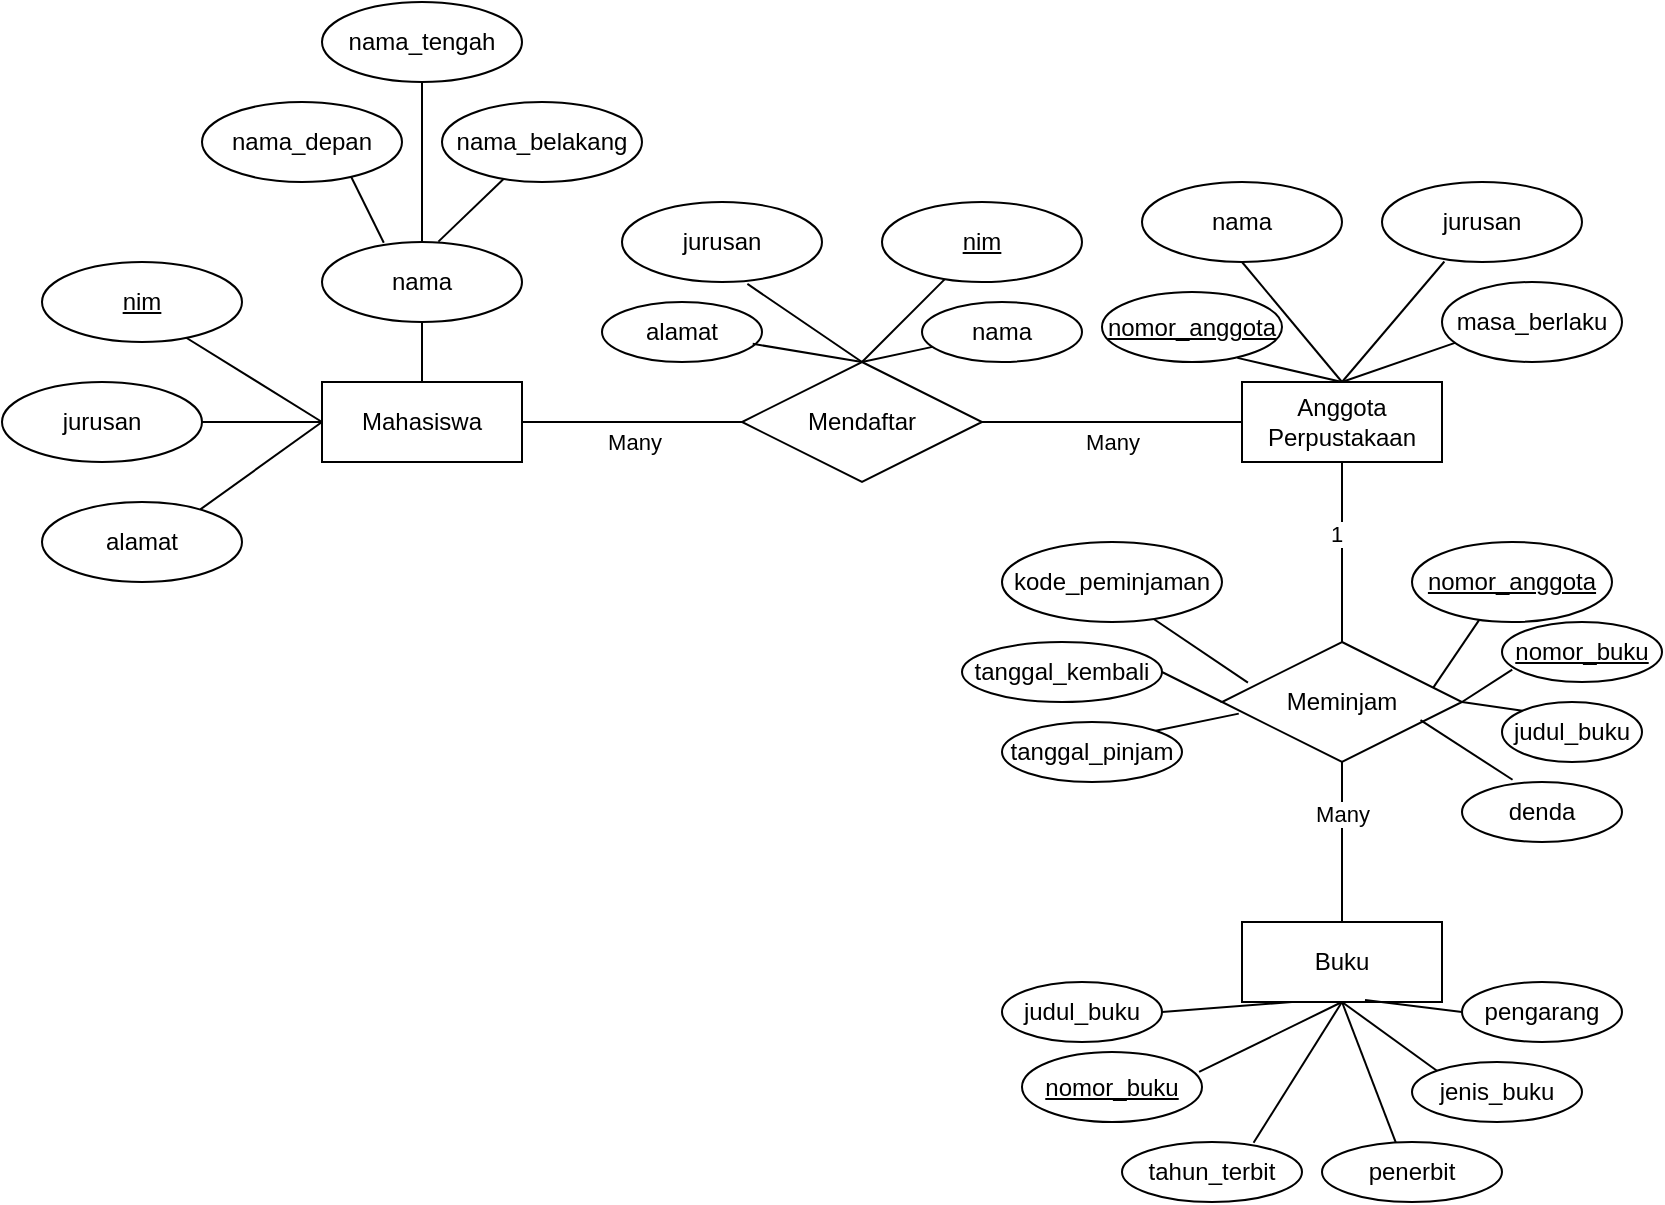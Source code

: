 <mxfile version="24.7.5">
  <diagram id="R2lEEEUBdFMjLlhIrx00" name="Page-1">
    <mxGraphModel dx="2061" dy="798" grid="1" gridSize="10" guides="1" tooltips="1" connect="1" arrows="1" fold="1" page="1" pageScale="1" pageWidth="850" pageHeight="1100" math="0" shadow="0" extFonts="Permanent Marker^https://fonts.googleapis.com/css?family=Permanent+Marker">
      <root>
        <mxCell id="0" />
        <mxCell id="1" parent="0" />
        <mxCell id="eb4vsqnjBC881q3626jS-1" value="Mahasiswa" style="whiteSpace=wrap;html=1;align=center;" vertex="1" parent="1">
          <mxGeometry x="140" y="280" width="100" height="40" as="geometry" />
        </mxCell>
        <mxCell id="eb4vsqnjBC881q3626jS-2" value="Mendaftar" style="shape=rhombus;perimeter=rhombusPerimeter;whiteSpace=wrap;html=1;align=center;" vertex="1" parent="1">
          <mxGeometry x="350" y="270" width="120" height="60" as="geometry" />
        </mxCell>
        <mxCell id="eb4vsqnjBC881q3626jS-3" value="Anggota Perpustakaan" style="whiteSpace=wrap;html=1;align=center;" vertex="1" parent="1">
          <mxGeometry x="600" y="280" width="100" height="40" as="geometry" />
        </mxCell>
        <mxCell id="eb4vsqnjBC881q3626jS-4" value="Meminjam" style="shape=rhombus;perimeter=rhombusPerimeter;whiteSpace=wrap;html=1;align=center;" vertex="1" parent="1">
          <mxGeometry x="590" y="410" width="120" height="60" as="geometry" />
        </mxCell>
        <mxCell id="eb4vsqnjBC881q3626jS-5" value="Buku" style="whiteSpace=wrap;html=1;align=center;" vertex="1" parent="1">
          <mxGeometry x="600" y="550" width="100" height="40" as="geometry" />
        </mxCell>
        <mxCell id="eb4vsqnjBC881q3626jS-9" value="" style="endArrow=none;html=1;rounded=0;entryX=0;entryY=0.5;entryDx=0;entryDy=0;exitX=1;exitY=0.5;exitDx=0;exitDy=0;" edge="1" parent="1" source="eb4vsqnjBC881q3626jS-1" target="eb4vsqnjBC881q3626jS-2">
          <mxGeometry relative="1" as="geometry">
            <mxPoint x="250" y="240" as="sourcePoint" />
            <mxPoint x="270" y="238" as="targetPoint" />
          </mxGeometry>
        </mxCell>
        <mxCell id="eb4vsqnjBC881q3626jS-90" value="Many" style="edgeLabel;html=1;align=center;verticalAlign=middle;resizable=0;points=[];" vertex="1" connectable="0" parent="eb4vsqnjBC881q3626jS-9">
          <mxGeometry x="0.006" y="-1" relative="1" as="geometry">
            <mxPoint y="9" as="offset" />
          </mxGeometry>
        </mxCell>
        <mxCell id="eb4vsqnjBC881q3626jS-10" value="" style="endArrow=none;html=1;rounded=0;exitX=1;exitY=0.5;exitDx=0;exitDy=0;entryX=0;entryY=0.5;entryDx=0;entryDy=0;" edge="1" parent="1" source="eb4vsqnjBC881q3626jS-2" target="eb4vsqnjBC881q3626jS-3">
          <mxGeometry relative="1" as="geometry">
            <mxPoint x="425" y="239.29" as="sourcePoint" />
            <mxPoint x="540" y="240" as="targetPoint" />
          </mxGeometry>
        </mxCell>
        <mxCell id="eb4vsqnjBC881q3626jS-91" value="Many" style="edgeLabel;html=1;align=center;verticalAlign=middle;resizable=0;points=[];" vertex="1" connectable="0" parent="eb4vsqnjBC881q3626jS-10">
          <mxGeometry x="-0.034" relative="1" as="geometry">
            <mxPoint x="2" y="10" as="offset" />
          </mxGeometry>
        </mxCell>
        <mxCell id="eb4vsqnjBC881q3626jS-11" value="" style="endArrow=none;html=1;rounded=0;exitX=0.5;exitY=1;exitDx=0;exitDy=0;entryX=0.5;entryY=0;entryDx=0;entryDy=0;" edge="1" parent="1" source="eb4vsqnjBC881q3626jS-3" target="eb4vsqnjBC881q3626jS-4">
          <mxGeometry relative="1" as="geometry">
            <mxPoint x="599.58" y="270" as="sourcePoint" />
            <mxPoint x="599.29" y="350" as="targetPoint" />
          </mxGeometry>
        </mxCell>
        <mxCell id="eb4vsqnjBC881q3626jS-92" value="1" style="edgeLabel;html=1;align=center;verticalAlign=middle;resizable=0;points=[];" vertex="1" connectable="0" parent="eb4vsqnjBC881q3626jS-11">
          <mxGeometry x="-0.2" y="-3" relative="1" as="geometry">
            <mxPoint as="offset" />
          </mxGeometry>
        </mxCell>
        <mxCell id="eb4vsqnjBC881q3626jS-18" value="nama" style="ellipse;whiteSpace=wrap;html=1;align=center;" vertex="1" parent="1">
          <mxGeometry x="140.0" y="210.0" width="100" height="40" as="geometry" />
        </mxCell>
        <mxCell id="eb4vsqnjBC881q3626jS-19" value="" style="endArrow=none;html=1;rounded=0;exitX=0.582;exitY=-0.005;exitDx=0;exitDy=0;exitPerimeter=0;" edge="1" parent="1" source="eb4vsqnjBC881q3626jS-18" target="eb4vsqnjBC881q3626jS-20">
          <mxGeometry relative="1" as="geometry">
            <mxPoint x="200" y="80" as="sourcePoint" />
            <mxPoint x="230" y="60" as="targetPoint" />
          </mxGeometry>
        </mxCell>
        <mxCell id="eb4vsqnjBC881q3626jS-20" value="nama_belakang" style="ellipse;whiteSpace=wrap;html=1;align=center;" vertex="1" parent="1">
          <mxGeometry x="200" y="140" width="100" height="40" as="geometry" />
        </mxCell>
        <mxCell id="eb4vsqnjBC881q3626jS-21" value="" style="endArrow=none;html=1;rounded=0;entryX=0.737;entryY=0.89;entryDx=0;entryDy=0;entryPerimeter=0;exitX=0.309;exitY=0.009;exitDx=0;exitDy=0;exitPerimeter=0;" edge="1" parent="1" source="eb4vsqnjBC881q3626jS-18" target="eb4vsqnjBC881q3626jS-22">
          <mxGeometry relative="1" as="geometry">
            <mxPoint x="170" y="81" as="sourcePoint" />
            <mxPoint x="150" y="70" as="targetPoint" />
          </mxGeometry>
        </mxCell>
        <mxCell id="eb4vsqnjBC881q3626jS-22" value="nama_depan" style="ellipse;whiteSpace=wrap;html=1;align=center;" vertex="1" parent="1">
          <mxGeometry x="80.0" y="140" width="100" height="40" as="geometry" />
        </mxCell>
        <mxCell id="eb4vsqnjBC881q3626jS-27" value="" style="endArrow=none;html=1;rounded=0;entryX=0.5;entryY=1;entryDx=0;entryDy=0;exitX=0.5;exitY=0;exitDx=0;exitDy=0;" edge="1" parent="1" source="eb4vsqnjBC881q3626jS-1" target="eb4vsqnjBC881q3626jS-18">
          <mxGeometry relative="1" as="geometry">
            <mxPoint x="190" y="200" as="sourcePoint" />
            <mxPoint x="189" y="180" as="targetPoint" />
          </mxGeometry>
        </mxCell>
        <mxCell id="eb4vsqnjBC881q3626jS-29" value="" style="endArrow=none;html=1;rounded=0;exitX=0.5;exitY=0;exitDx=0;exitDy=0;entryX=0.5;entryY=1;entryDx=0;entryDy=0;" edge="1" parent="1" source="eb4vsqnjBC881q3626jS-18" target="eb4vsqnjBC881q3626jS-30">
          <mxGeometry relative="1" as="geometry">
            <mxPoint x="190" y="120" as="sourcePoint" />
            <mxPoint x="190" y="80" as="targetPoint" />
          </mxGeometry>
        </mxCell>
        <mxCell id="eb4vsqnjBC881q3626jS-30" value="nama_tengah" style="ellipse;whiteSpace=wrap;html=1;align=center;" vertex="1" parent="1">
          <mxGeometry x="140" y="90" width="100" height="40" as="geometry" />
        </mxCell>
        <mxCell id="eb4vsqnjBC881q3626jS-31" value="" style="endArrow=none;html=1;rounded=0;exitX=0;exitY=0.5;exitDx=0;exitDy=0;entryX=1;entryY=0.5;entryDx=0;entryDy=0;" edge="1" parent="1" source="eb4vsqnjBC881q3626jS-1" target="eb4vsqnjBC881q3626jS-32">
          <mxGeometry relative="1" as="geometry">
            <mxPoint x="80" y="299.47" as="sourcePoint" />
            <mxPoint x="80" y="300" as="targetPoint" />
          </mxGeometry>
        </mxCell>
        <mxCell id="eb4vsqnjBC881q3626jS-32" value="jurusan" style="ellipse;whiteSpace=wrap;html=1;align=center;" vertex="1" parent="1">
          <mxGeometry x="-20" y="280" width="100" height="40" as="geometry" />
        </mxCell>
        <mxCell id="eb4vsqnjBC881q3626jS-34" value="" style="endArrow=none;html=1;rounded=0;entryX=0;entryY=0.5;entryDx=0;entryDy=0;exitX=0.691;exitY=0.9;exitDx=0;exitDy=0;exitPerimeter=0;" edge="1" parent="1" source="eb4vsqnjBC881q3626jS-35" target="eb4vsqnjBC881q3626jS-1">
          <mxGeometry relative="1" as="geometry">
            <mxPoint x="90" y="270" as="sourcePoint" />
            <mxPoint x="280" y="270" as="targetPoint" />
          </mxGeometry>
        </mxCell>
        <mxCell id="eb4vsqnjBC881q3626jS-35" value="nim" style="ellipse;whiteSpace=wrap;html=1;align=center;fontStyle=4;" vertex="1" parent="1">
          <mxGeometry y="220" width="100" height="40" as="geometry" />
        </mxCell>
        <mxCell id="eb4vsqnjBC881q3626jS-36" value="" style="endArrow=none;html=1;rounded=0;entryX=0;entryY=0.5;entryDx=0;entryDy=0;exitX=0.792;exitY=0.092;exitDx=0;exitDy=0;exitPerimeter=0;" edge="1" parent="1" source="eb4vsqnjBC881q3626jS-37" target="eb4vsqnjBC881q3626jS-1">
          <mxGeometry relative="1" as="geometry">
            <mxPoint x="80" y="340" as="sourcePoint" />
            <mxPoint x="240" y="320" as="targetPoint" />
          </mxGeometry>
        </mxCell>
        <mxCell id="eb4vsqnjBC881q3626jS-37" value="alamat" style="ellipse;whiteSpace=wrap;html=1;align=center;" vertex="1" parent="1">
          <mxGeometry y="340" width="100" height="40" as="geometry" />
        </mxCell>
        <mxCell id="eb4vsqnjBC881q3626jS-38" value="" style="endArrow=none;html=1;rounded=0;exitX=0.5;exitY=0;exitDx=0;exitDy=0;" edge="1" parent="1" source="eb4vsqnjBC881q3626jS-2" target="eb4vsqnjBC881q3626jS-39">
          <mxGeometry relative="1" as="geometry">
            <mxPoint x="320" y="230" as="sourcePoint" />
            <mxPoint x="460" y="220" as="targetPoint" />
          </mxGeometry>
        </mxCell>
        <mxCell id="eb4vsqnjBC881q3626jS-39" value="nim" style="ellipse;whiteSpace=wrap;html=1;align=center;fontStyle=4;" vertex="1" parent="1">
          <mxGeometry x="420" y="190.0" width="100" height="40" as="geometry" />
        </mxCell>
        <mxCell id="eb4vsqnjBC881q3626jS-40" value="" style="endArrow=none;html=1;rounded=0;entryX=0.5;entryY=0;entryDx=0;entryDy=0;exitX=0.627;exitY=1.024;exitDx=0;exitDy=0;exitPerimeter=0;" edge="1" parent="1" source="eb4vsqnjBC881q3626jS-41" target="eb4vsqnjBC881q3626jS-2">
          <mxGeometry relative="1" as="geometry">
            <mxPoint x="340" y="230" as="sourcePoint" />
            <mxPoint x="480" y="230" as="targetPoint" />
          </mxGeometry>
        </mxCell>
        <mxCell id="eb4vsqnjBC881q3626jS-41" value="jurusan" style="ellipse;whiteSpace=wrap;html=1;align=center;" vertex="1" parent="1">
          <mxGeometry x="290" y="190" width="100" height="40" as="geometry" />
        </mxCell>
        <mxCell id="eb4vsqnjBC881q3626jS-42" value="" style="endArrow=none;html=1;rounded=0;exitX=0.5;exitY=0;exitDx=0;exitDy=0;" edge="1" parent="1" source="eb4vsqnjBC881q3626jS-2" target="eb4vsqnjBC881q3626jS-43">
          <mxGeometry relative="1" as="geometry">
            <mxPoint x="320" y="230" as="sourcePoint" />
            <mxPoint x="450" y="260" as="targetPoint" />
          </mxGeometry>
        </mxCell>
        <mxCell id="eb4vsqnjBC881q3626jS-43" value="nama" style="ellipse;whiteSpace=wrap;html=1;align=center;" vertex="1" parent="1">
          <mxGeometry x="440" y="240" width="80" height="30" as="geometry" />
        </mxCell>
        <mxCell id="eb4vsqnjBC881q3626jS-48" value="alamat" style="ellipse;whiteSpace=wrap;html=1;align=center;" vertex="1" parent="1">
          <mxGeometry x="280" y="240" width="80" height="30" as="geometry" />
        </mxCell>
        <mxCell id="eb4vsqnjBC881q3626jS-49" value="" style="endArrow=none;html=1;rounded=0;exitX=0.942;exitY=0.697;exitDx=0;exitDy=0;exitPerimeter=0;entryX=0.5;entryY=0;entryDx=0;entryDy=0;" edge="1" parent="1" source="eb4vsqnjBC881q3626jS-48" target="eb4vsqnjBC881q3626jS-2">
          <mxGeometry relative="1" as="geometry">
            <mxPoint x="360" y="260" as="sourcePoint" />
            <mxPoint x="410" y="270" as="targetPoint" />
          </mxGeometry>
        </mxCell>
        <mxCell id="eb4vsqnjBC881q3626jS-51" value="" style="endArrow=none;html=1;rounded=0;entryX=0.5;entryY=0;entryDx=0;entryDy=0;exitX=0.312;exitY=0.994;exitDx=0;exitDy=0;exitPerimeter=0;" edge="1" parent="1" source="eb4vsqnjBC881q3626jS-52" target="eb4vsqnjBC881q3626jS-3">
          <mxGeometry relative="1" as="geometry">
            <mxPoint x="680" y="220" as="sourcePoint" />
            <mxPoint x="740" y="210" as="targetPoint" />
          </mxGeometry>
        </mxCell>
        <mxCell id="eb4vsqnjBC881q3626jS-52" value="jurusan" style="ellipse;whiteSpace=wrap;html=1;align=center;" vertex="1" parent="1">
          <mxGeometry x="670" y="180" width="100" height="40" as="geometry" />
        </mxCell>
        <mxCell id="eb4vsqnjBC881q3626jS-53" value="" style="endArrow=none;html=1;rounded=0;entryX=0.5;entryY=0;entryDx=0;entryDy=0;exitX=0.5;exitY=1;exitDx=0;exitDy=0;" edge="1" parent="1" source="eb4vsqnjBC881q3626jS-54" target="eb4vsqnjBC881q3626jS-3">
          <mxGeometry relative="1" as="geometry">
            <mxPoint x="580" y="210" as="sourcePoint" />
            <mxPoint x="740" y="210" as="targetPoint" />
          </mxGeometry>
        </mxCell>
        <mxCell id="eb4vsqnjBC881q3626jS-54" value="nama" style="ellipse;whiteSpace=wrap;html=1;align=center;" vertex="1" parent="1">
          <mxGeometry x="550" y="180" width="100" height="40" as="geometry" />
        </mxCell>
        <mxCell id="eb4vsqnjBC881q3626jS-56" value="" style="endArrow=none;html=1;rounded=0;exitX=0.5;exitY=0;exitDx=0;exitDy=0;entryX=0.076;entryY=0.758;entryDx=0;entryDy=0;entryPerimeter=0;" edge="1" parent="1" source="eb4vsqnjBC881q3626jS-3" target="eb4vsqnjBC881q3626jS-57">
          <mxGeometry relative="1" as="geometry">
            <mxPoint x="650" y="279.13" as="sourcePoint" />
            <mxPoint x="710" y="260" as="targetPoint" />
          </mxGeometry>
        </mxCell>
        <mxCell id="eb4vsqnjBC881q3626jS-57" value="masa_berlaku" style="ellipse;whiteSpace=wrap;html=1;align=center;" vertex="1" parent="1">
          <mxGeometry x="700" y="230" width="90" height="40" as="geometry" />
        </mxCell>
        <mxCell id="eb4vsqnjBC881q3626jS-58" value="" style="endArrow=none;html=1;rounded=0;entryX=0.5;entryY=0;entryDx=0;entryDy=0;exitX=0.752;exitY=0.941;exitDx=0;exitDy=0;exitPerimeter=0;" edge="1" parent="1" source="eb4vsqnjBC881q3626jS-60" target="eb4vsqnjBC881q3626jS-3">
          <mxGeometry relative="1" as="geometry">
            <mxPoint x="589.672" y="264.186" as="sourcePoint" />
            <mxPoint x="740" y="210" as="targetPoint" />
          </mxGeometry>
        </mxCell>
        <mxCell id="eb4vsqnjBC881q3626jS-60" value="nomor_anggota" style="ellipse;whiteSpace=wrap;html=1;align=center;fontStyle=4;" vertex="1" parent="1">
          <mxGeometry x="530" y="235" width="90" height="35" as="geometry" />
        </mxCell>
        <mxCell id="eb4vsqnjBC881q3626jS-61" value="" style="endArrow=none;html=1;rounded=0;exitX=0.881;exitY=0.378;exitDx=0;exitDy=0;exitPerimeter=0;entryX=0.348;entryY=0.929;entryDx=0;entryDy=0;entryPerimeter=0;" edge="1" parent="1" source="eb4vsqnjBC881q3626jS-4" target="eb4vsqnjBC881q3626jS-62">
          <mxGeometry relative="1" as="geometry">
            <mxPoint x="580" y="390" as="sourcePoint" />
            <mxPoint x="730" y="390" as="targetPoint" />
          </mxGeometry>
        </mxCell>
        <mxCell id="eb4vsqnjBC881q3626jS-62" value="nomor_anggota" style="ellipse;whiteSpace=wrap;html=1;align=center;fontStyle=4;" vertex="1" parent="1">
          <mxGeometry x="685" y="360" width="100" height="40" as="geometry" />
        </mxCell>
        <mxCell id="eb4vsqnjBC881q3626jS-64" value="" style="endArrow=none;html=1;rounded=0;exitX=1;exitY=0.5;exitDx=0;exitDy=0;entryX=0.064;entryY=0.794;entryDx=0;entryDy=0;entryPerimeter=0;" edge="1" parent="1" source="eb4vsqnjBC881q3626jS-4" target="eb4vsqnjBC881q3626jS-65">
          <mxGeometry relative="1" as="geometry">
            <mxPoint x="580" y="390" as="sourcePoint" />
            <mxPoint x="750" y="420" as="targetPoint" />
          </mxGeometry>
        </mxCell>
        <mxCell id="eb4vsqnjBC881q3626jS-65" value="nomor_buku" style="ellipse;whiteSpace=wrap;html=1;align=center;fontStyle=4;" vertex="1" parent="1">
          <mxGeometry x="730" y="400" width="80" height="30" as="geometry" />
        </mxCell>
        <mxCell id="eb4vsqnjBC881q3626jS-66" value="" style="endArrow=none;html=1;rounded=0;exitX=1;exitY=0.5;exitDx=0;exitDy=0;entryX=0;entryY=0;entryDx=0;entryDy=0;" edge="1" parent="1" source="eb4vsqnjBC881q3626jS-4" target="eb4vsqnjBC881q3626jS-67">
          <mxGeometry relative="1" as="geometry">
            <mxPoint x="580" y="390" as="sourcePoint" />
            <mxPoint x="740" y="450" as="targetPoint" />
          </mxGeometry>
        </mxCell>
        <mxCell id="eb4vsqnjBC881q3626jS-67" value="judul_buku" style="ellipse;whiteSpace=wrap;html=1;align=center;" vertex="1" parent="1">
          <mxGeometry x="730" y="440" width="70" height="30" as="geometry" />
        </mxCell>
        <mxCell id="eb4vsqnjBC881q3626jS-68" value="" style="endArrow=none;html=1;rounded=0;exitX=0.827;exitY=0.651;exitDx=0;exitDy=0;exitPerimeter=0;entryX=0.316;entryY=-0.037;entryDx=0;entryDy=0;entryPerimeter=0;" edge="1" parent="1" source="eb4vsqnjBC881q3626jS-4" target="eb4vsqnjBC881q3626jS-69">
          <mxGeometry relative="1" as="geometry">
            <mxPoint x="580" y="390" as="sourcePoint" />
            <mxPoint x="730" y="480" as="targetPoint" />
          </mxGeometry>
        </mxCell>
        <mxCell id="eb4vsqnjBC881q3626jS-69" value="denda" style="ellipse;whiteSpace=wrap;html=1;align=center;" vertex="1" parent="1">
          <mxGeometry x="710" y="480" width="80" height="30" as="geometry" />
        </mxCell>
        <mxCell id="eb4vsqnjBC881q3626jS-70" value="" style="endArrow=none;html=1;rounded=0;entryX=0.108;entryY=0.339;entryDx=0;entryDy=0;entryPerimeter=0;exitX=0.681;exitY=0.947;exitDx=0;exitDy=0;exitPerimeter=0;" edge="1" parent="1" source="eb4vsqnjBC881q3626jS-71" target="eb4vsqnjBC881q3626jS-4">
          <mxGeometry relative="1" as="geometry">
            <mxPoint x="570" y="390" as="sourcePoint" />
            <mxPoint x="740" y="450" as="targetPoint" />
          </mxGeometry>
        </mxCell>
        <mxCell id="eb4vsqnjBC881q3626jS-71" value="kode_peminjaman" style="ellipse;whiteSpace=wrap;html=1;align=center;" vertex="1" parent="1">
          <mxGeometry x="480" y="360" width="110" height="40" as="geometry" />
        </mxCell>
        <mxCell id="eb4vsqnjBC881q3626jS-72" value="" style="endArrow=none;html=1;rounded=0;entryX=0;entryY=0.5;entryDx=0;entryDy=0;exitX=1;exitY=0.5;exitDx=0;exitDy=0;" edge="1" parent="1" source="eb4vsqnjBC881q3626jS-73" target="eb4vsqnjBC881q3626jS-4">
          <mxGeometry relative="1" as="geometry">
            <mxPoint x="560" y="420" as="sourcePoint" />
            <mxPoint x="740" y="450" as="targetPoint" />
          </mxGeometry>
        </mxCell>
        <mxCell id="eb4vsqnjBC881q3626jS-73" value="tanggal_kembali" style="ellipse;whiteSpace=wrap;html=1;align=center;" vertex="1" parent="1">
          <mxGeometry x="460" y="410" width="100" height="30" as="geometry" />
        </mxCell>
        <mxCell id="eb4vsqnjBC881q3626jS-76" value="" style="endArrow=none;html=1;rounded=0;entryX=0.07;entryY=0.597;entryDx=0;entryDy=0;entryPerimeter=0;exitX=1;exitY=0;exitDx=0;exitDy=0;" edge="1" parent="1" source="eb4vsqnjBC881q3626jS-77" target="eb4vsqnjBC881q3626jS-4">
          <mxGeometry relative="1" as="geometry">
            <mxPoint x="570" y="460" as="sourcePoint" />
            <mxPoint x="740" y="450" as="targetPoint" />
          </mxGeometry>
        </mxCell>
        <mxCell id="eb4vsqnjBC881q3626jS-77" value="tanggal_pinjam" style="ellipse;whiteSpace=wrap;html=1;align=center;" vertex="1" parent="1">
          <mxGeometry x="480" y="450" width="90" height="30" as="geometry" />
        </mxCell>
        <mxCell id="eb4vsqnjBC881q3626jS-78" value="" style="endArrow=none;html=1;rounded=0;exitX=0.615;exitY=0.976;exitDx=0;exitDy=0;exitPerimeter=0;entryX=0;entryY=0.5;entryDx=0;entryDy=0;" edge="1" parent="1" source="eb4vsqnjBC881q3626jS-5" target="eb4vsqnjBC881q3626jS-79">
          <mxGeometry relative="1" as="geometry">
            <mxPoint x="640" y="610" as="sourcePoint" />
            <mxPoint x="710" y="600" as="targetPoint" />
          </mxGeometry>
        </mxCell>
        <mxCell id="eb4vsqnjBC881q3626jS-79" value="pengarang" style="ellipse;whiteSpace=wrap;html=1;align=center;" vertex="1" parent="1">
          <mxGeometry x="710" y="580" width="80" height="30" as="geometry" />
        </mxCell>
        <mxCell id="eb4vsqnjBC881q3626jS-80" value="" style="endArrow=none;html=1;rounded=0;exitX=0.5;exitY=1;exitDx=0;exitDy=0;entryX=0;entryY=0;entryDx=0;entryDy=0;" edge="1" parent="1" source="eb4vsqnjBC881q3626jS-5" target="eb4vsqnjBC881q3626jS-81">
          <mxGeometry relative="1" as="geometry">
            <mxPoint x="650.0" y="590" as="sourcePoint" />
            <mxPoint x="695.175" y="620.14" as="targetPoint" />
          </mxGeometry>
        </mxCell>
        <mxCell id="eb4vsqnjBC881q3626jS-81" value="jenis_buku" style="ellipse;whiteSpace=wrap;html=1;align=center;" vertex="1" parent="1">
          <mxGeometry x="685" y="620" width="85" height="30" as="geometry" />
        </mxCell>
        <mxCell id="eb4vsqnjBC881q3626jS-82" value="" style="endArrow=none;html=1;rounded=0;entryX=0.413;entryY=0.03;entryDx=0;entryDy=0;entryPerimeter=0;exitX=0.5;exitY=1;exitDx=0;exitDy=0;" edge="1" parent="1" source="eb4vsqnjBC881q3626jS-5" target="eb4vsqnjBC881q3626jS-83">
          <mxGeometry relative="1" as="geometry">
            <mxPoint x="660" y="600" as="sourcePoint" />
            <mxPoint x="690" y="670" as="targetPoint" />
          </mxGeometry>
        </mxCell>
        <mxCell id="eb4vsqnjBC881q3626jS-83" value="penerbit" style="ellipse;whiteSpace=wrap;html=1;align=center;" vertex="1" parent="1">
          <mxGeometry x="640" y="660" width="90" height="30" as="geometry" />
        </mxCell>
        <mxCell id="eb4vsqnjBC881q3626jS-84" value="" style="endArrow=none;html=1;rounded=0;entryX=0.5;entryY=1;entryDx=0;entryDy=0;exitX=0.731;exitY=0.011;exitDx=0;exitDy=0;exitPerimeter=0;" edge="1" parent="1" source="eb4vsqnjBC881q3626jS-85" target="eb4vsqnjBC881q3626jS-5">
          <mxGeometry relative="1" as="geometry">
            <mxPoint x="600" y="670" as="sourcePoint" />
            <mxPoint x="740" y="570" as="targetPoint" />
          </mxGeometry>
        </mxCell>
        <mxCell id="eb4vsqnjBC881q3626jS-85" value="tahun_terbit" style="ellipse;whiteSpace=wrap;html=1;align=center;" vertex="1" parent="1">
          <mxGeometry x="540" y="660" width="90" height="30" as="geometry" />
        </mxCell>
        <mxCell id="eb4vsqnjBC881q3626jS-86" value="" style="endArrow=none;html=1;rounded=0;entryX=0.5;entryY=1;entryDx=0;entryDy=0;exitX=0.984;exitY=0.285;exitDx=0;exitDy=0;exitPerimeter=0;" edge="1" parent="1" source="eb4vsqnjBC881q3626jS-87" target="eb4vsqnjBC881q3626jS-5">
          <mxGeometry relative="1" as="geometry">
            <mxPoint x="580" y="630" as="sourcePoint" />
            <mxPoint x="740" y="630" as="targetPoint" />
          </mxGeometry>
        </mxCell>
        <mxCell id="eb4vsqnjBC881q3626jS-87" value="nomor_buku" style="ellipse;whiteSpace=wrap;html=1;align=center;fontStyle=4;" vertex="1" parent="1">
          <mxGeometry x="490" y="615" width="90" height="35" as="geometry" />
        </mxCell>
        <mxCell id="eb4vsqnjBC881q3626jS-88" value="" style="endArrow=none;html=1;rounded=0;entryX=0.25;entryY=1;entryDx=0;entryDy=0;exitX=1;exitY=0.5;exitDx=0;exitDy=0;" edge="1" parent="1" source="eb4vsqnjBC881q3626jS-89" target="eb4vsqnjBC881q3626jS-5">
          <mxGeometry relative="1" as="geometry">
            <mxPoint x="560" y="600" as="sourcePoint" />
            <mxPoint x="740" y="630" as="targetPoint" />
          </mxGeometry>
        </mxCell>
        <mxCell id="eb4vsqnjBC881q3626jS-89" value="judul_buku" style="ellipse;whiteSpace=wrap;html=1;align=center;" vertex="1" parent="1">
          <mxGeometry x="480" y="580" width="80" height="30" as="geometry" />
        </mxCell>
        <mxCell id="eb4vsqnjBC881q3626jS-95" value="" style="endArrow=none;html=1;rounded=0;entryX=0.5;entryY=0;entryDx=0;entryDy=0;exitX=0.5;exitY=1;exitDx=0;exitDy=0;" edge="1" parent="1" source="eb4vsqnjBC881q3626jS-4" target="eb4vsqnjBC881q3626jS-5">
          <mxGeometry relative="1" as="geometry">
            <mxPoint x="640" y="450" as="sourcePoint" />
            <mxPoint x="800" y="450" as="targetPoint" />
          </mxGeometry>
        </mxCell>
        <mxCell id="eb4vsqnjBC881q3626jS-97" value="Many" style="edgeLabel;html=1;align=center;verticalAlign=middle;resizable=0;points=[];" vertex="1" connectable="0" parent="eb4vsqnjBC881q3626jS-95">
          <mxGeometry x="-0.353" relative="1" as="geometry">
            <mxPoint as="offset" />
          </mxGeometry>
        </mxCell>
      </root>
    </mxGraphModel>
  </diagram>
</mxfile>
